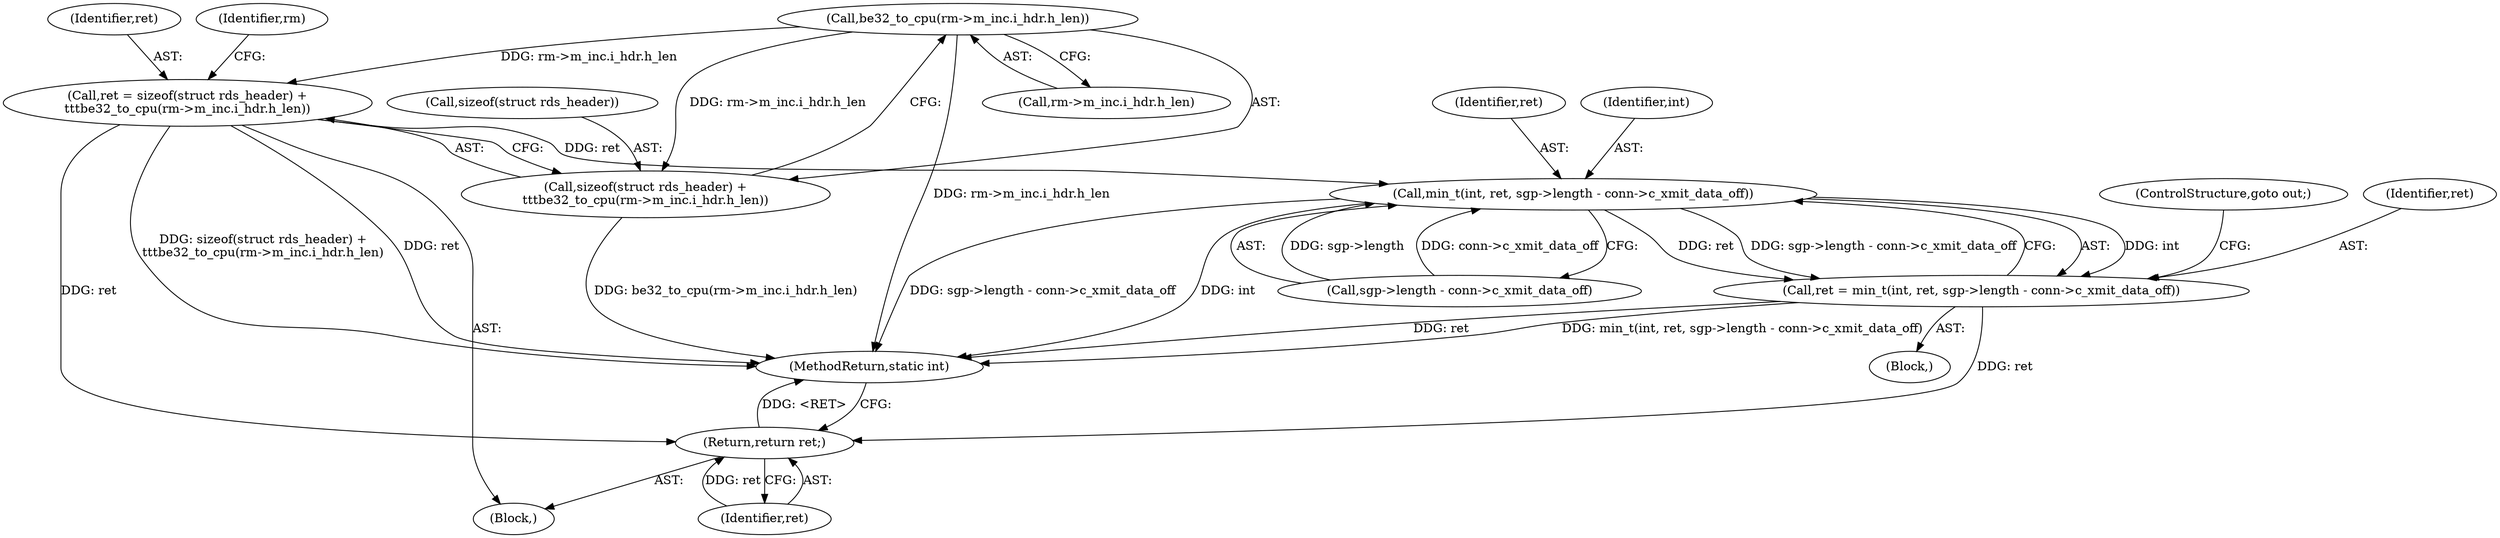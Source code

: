 digraph "0_linux_6094628bfd94323fc1cea05ec2c6affd98c18f7f_0@pointer" {
"1000126" [label="(Call,be32_to_cpu(rm->m_inc.i_hdr.h_len))"];
"1000121" [label="(Call,ret = sizeof(struct rds_header) +\n\t\t\tbe32_to_cpu(rm->m_inc.i_hdr.h_len))"];
"1000155" [label="(Call,min_t(int, ret, sgp->length - conn->c_xmit_data_off))"];
"1000153" [label="(Call,ret = min_t(int, ret, sgp->length - conn->c_xmit_data_off))"];
"1000214" [label="(Return,return ret;)"];
"1000123" [label="(Call,sizeof(struct rds_header) +\n\t\t\tbe32_to_cpu(rm->m_inc.i_hdr.h_len))"];
"1000108" [label="(Block,)"];
"1000157" [label="(Identifier,ret)"];
"1000165" [label="(ControlStructure,goto out;)"];
"1000126" [label="(Call,be32_to_cpu(rm->m_inc.i_hdr.h_len))"];
"1000123" [label="(Call,sizeof(struct rds_header) +\n\t\t\tbe32_to_cpu(rm->m_inc.i_hdr.h_len))"];
"1000122" [label="(Identifier,ret)"];
"1000144" [label="(Block,)"];
"1000139" [label="(Identifier,rm)"];
"1000121" [label="(Call,ret = sizeof(struct rds_header) +\n\t\t\tbe32_to_cpu(rm->m_inc.i_hdr.h_len))"];
"1000154" [label="(Identifier,ret)"];
"1000124" [label="(Call,sizeof(struct rds_header))"];
"1000127" [label="(Call,rm->m_inc.i_hdr.h_len)"];
"1000216" [label="(MethodReturn,static int)"];
"1000215" [label="(Identifier,ret)"];
"1000214" [label="(Return,return ret;)"];
"1000158" [label="(Call,sgp->length - conn->c_xmit_data_off)"];
"1000156" [label="(Identifier,int)"];
"1000155" [label="(Call,min_t(int, ret, sgp->length - conn->c_xmit_data_off))"];
"1000153" [label="(Call,ret = min_t(int, ret, sgp->length - conn->c_xmit_data_off))"];
"1000126" -> "1000123"  [label="AST: "];
"1000126" -> "1000127"  [label="CFG: "];
"1000127" -> "1000126"  [label="AST: "];
"1000123" -> "1000126"  [label="CFG: "];
"1000126" -> "1000216"  [label="DDG: rm->m_inc.i_hdr.h_len"];
"1000126" -> "1000121"  [label="DDG: rm->m_inc.i_hdr.h_len"];
"1000126" -> "1000123"  [label="DDG: rm->m_inc.i_hdr.h_len"];
"1000121" -> "1000108"  [label="AST: "];
"1000121" -> "1000123"  [label="CFG: "];
"1000122" -> "1000121"  [label="AST: "];
"1000123" -> "1000121"  [label="AST: "];
"1000139" -> "1000121"  [label="CFG: "];
"1000121" -> "1000216"  [label="DDG: sizeof(struct rds_header) +\n\t\t\tbe32_to_cpu(rm->m_inc.i_hdr.h_len)"];
"1000121" -> "1000216"  [label="DDG: ret"];
"1000121" -> "1000155"  [label="DDG: ret"];
"1000121" -> "1000214"  [label="DDG: ret"];
"1000155" -> "1000153"  [label="AST: "];
"1000155" -> "1000158"  [label="CFG: "];
"1000156" -> "1000155"  [label="AST: "];
"1000157" -> "1000155"  [label="AST: "];
"1000158" -> "1000155"  [label="AST: "];
"1000153" -> "1000155"  [label="CFG: "];
"1000155" -> "1000216"  [label="DDG: int"];
"1000155" -> "1000216"  [label="DDG: sgp->length - conn->c_xmit_data_off"];
"1000155" -> "1000153"  [label="DDG: int"];
"1000155" -> "1000153"  [label="DDG: ret"];
"1000155" -> "1000153"  [label="DDG: sgp->length - conn->c_xmit_data_off"];
"1000158" -> "1000155"  [label="DDG: sgp->length"];
"1000158" -> "1000155"  [label="DDG: conn->c_xmit_data_off"];
"1000153" -> "1000144"  [label="AST: "];
"1000154" -> "1000153"  [label="AST: "];
"1000165" -> "1000153"  [label="CFG: "];
"1000153" -> "1000216"  [label="DDG: ret"];
"1000153" -> "1000216"  [label="DDG: min_t(int, ret, sgp->length - conn->c_xmit_data_off)"];
"1000153" -> "1000214"  [label="DDG: ret"];
"1000214" -> "1000108"  [label="AST: "];
"1000214" -> "1000215"  [label="CFG: "];
"1000215" -> "1000214"  [label="AST: "];
"1000216" -> "1000214"  [label="CFG: "];
"1000214" -> "1000216"  [label="DDG: <RET>"];
"1000215" -> "1000214"  [label="DDG: ret"];
"1000124" -> "1000123"  [label="AST: "];
"1000123" -> "1000216"  [label="DDG: be32_to_cpu(rm->m_inc.i_hdr.h_len)"];
}
